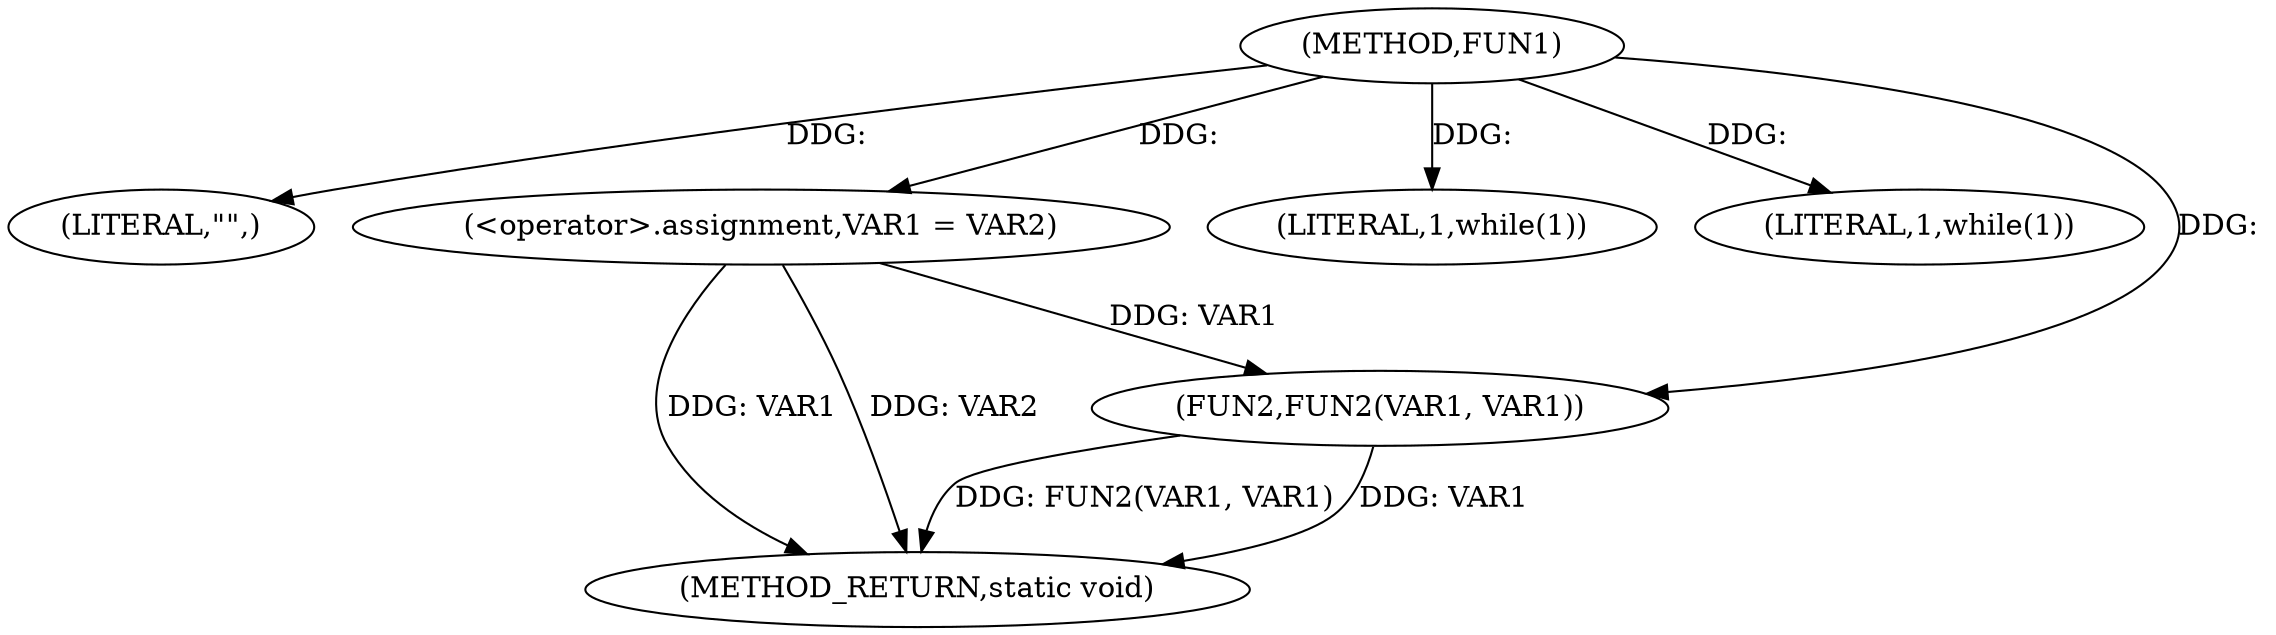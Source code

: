 digraph FUN1 {  
"1000100" [label = "(METHOD,FUN1)" ]
"1000118" [label = "(METHOD_RETURN,static void)" ]
"1000103" [label = "(LITERAL,\"\",)" ]
"1000104" [label = "(<operator>.assignment,VAR1 = VAR2)" ]
"1000108" [label = "(LITERAL,1,while(1))" ]
"1000112" [label = "(LITERAL,1,while(1))" ]
"1000114" [label = "(FUN2,FUN2(VAR1, VAR1))" ]
  "1000104" -> "1000118"  [ label = "DDG: VAR1"] 
  "1000114" -> "1000118"  [ label = "DDG: FUN2(VAR1, VAR1)"] 
  "1000114" -> "1000118"  [ label = "DDG: VAR1"] 
  "1000104" -> "1000118"  [ label = "DDG: VAR2"] 
  "1000100" -> "1000103"  [ label = "DDG: "] 
  "1000100" -> "1000104"  [ label = "DDG: "] 
  "1000100" -> "1000108"  [ label = "DDG: "] 
  "1000100" -> "1000112"  [ label = "DDG: "] 
  "1000104" -> "1000114"  [ label = "DDG: VAR1"] 
  "1000100" -> "1000114"  [ label = "DDG: "] 
}
